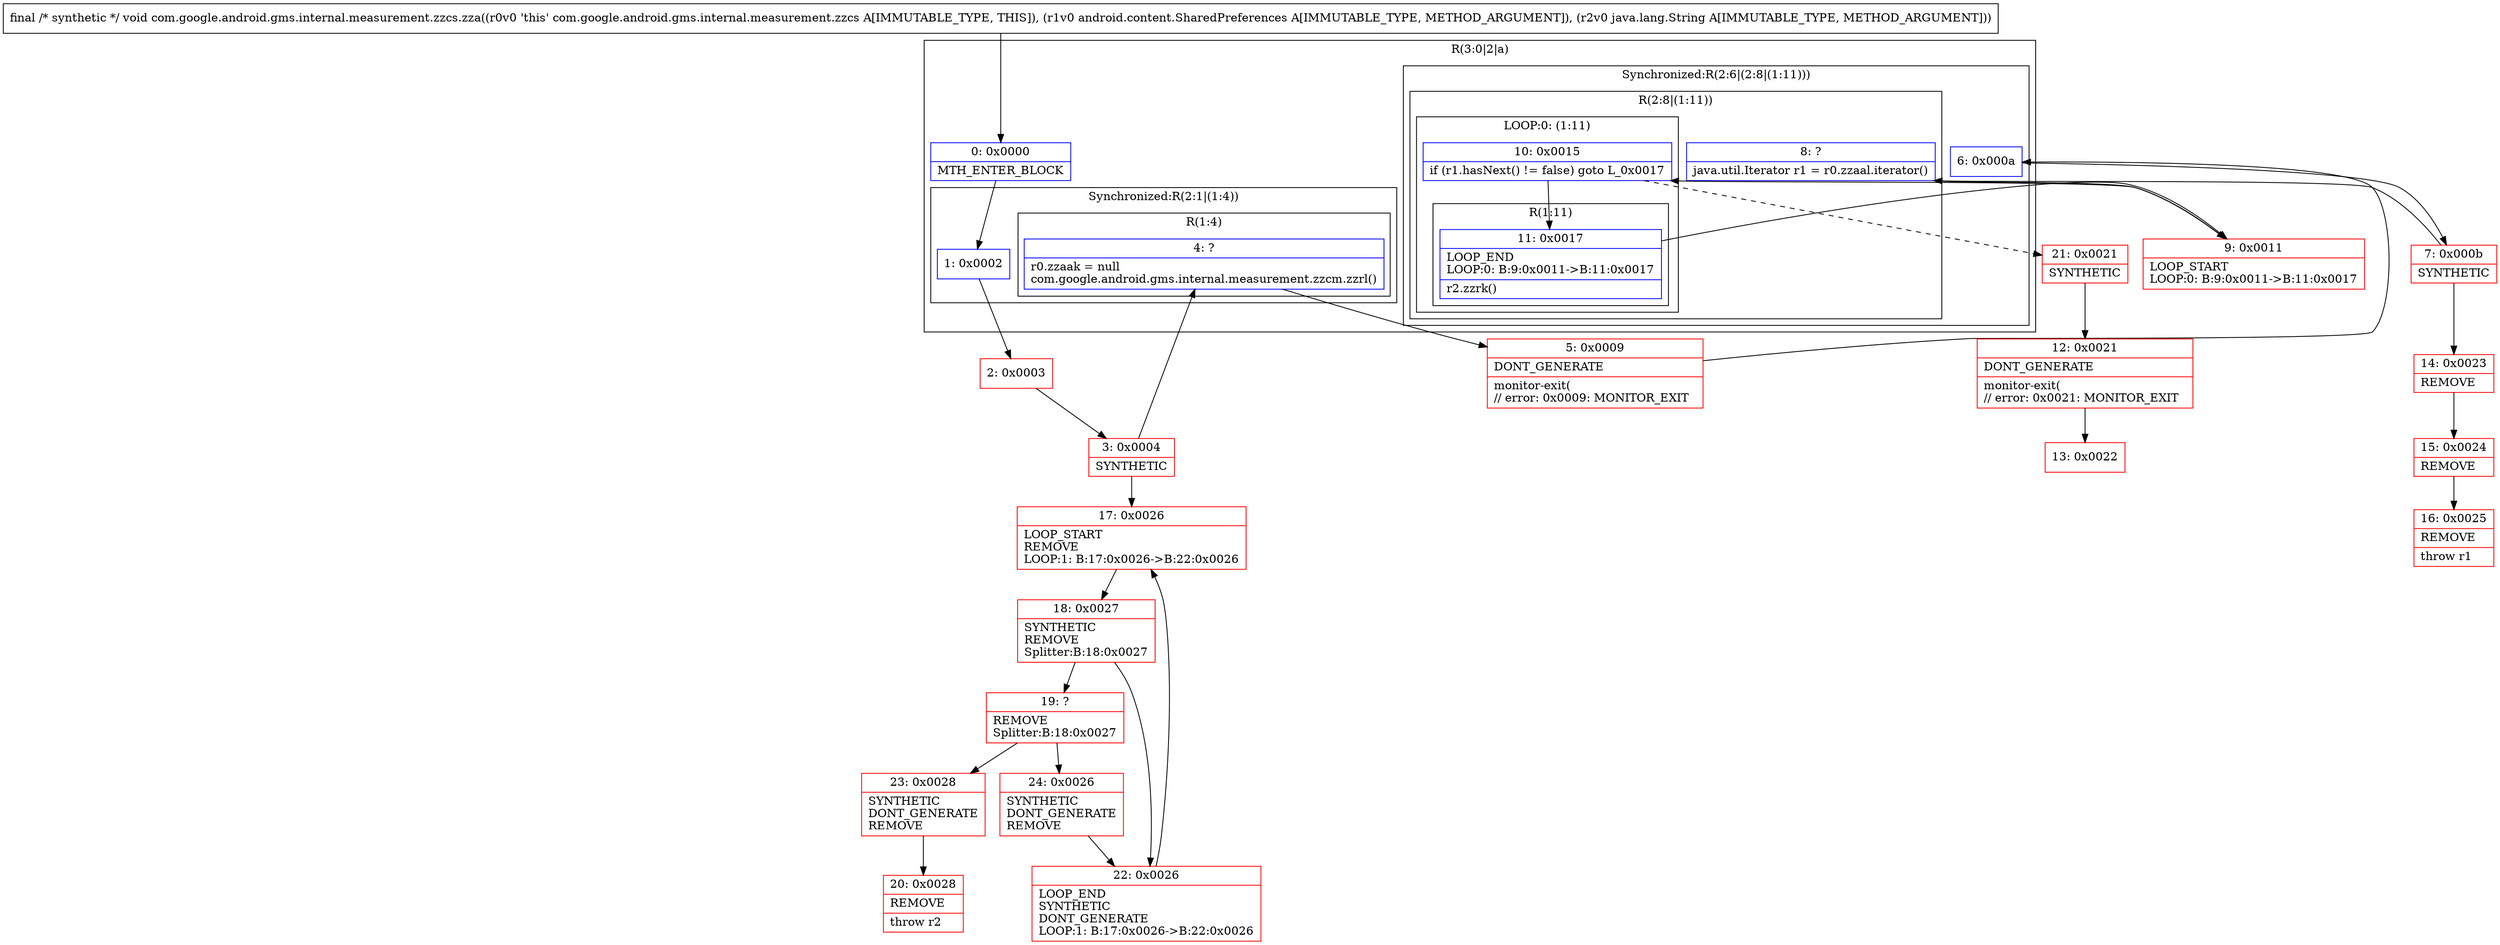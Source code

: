 digraph "CFG forcom.google.android.gms.internal.measurement.zzcs.zza(Landroid\/content\/SharedPreferences;Ljava\/lang\/String;)V" {
subgraph cluster_Region_50361660 {
label = "R(3:0|2|a)";
node [shape=record,color=blue];
Node_0 [shape=record,label="{0\:\ 0x0000|MTH_ENTER_BLOCK\l}"];
subgraph cluster_SynchronizedRegion_1250617704 {
label = "Synchronized:R(2:1|(1:4))";
node [shape=record,color=blue];
Node_1 [shape=record,label="{1\:\ 0x0002}"];
subgraph cluster_Region_670356589 {
label = "R(1:4)";
node [shape=record,color=blue];
Node_4 [shape=record,label="{4\:\ ?|r0.zzaak = null\lcom.google.android.gms.internal.measurement.zzcm.zzrl()\l}"];
}
}
subgraph cluster_SynchronizedRegion_2028085330 {
label = "Synchronized:R(2:6|(2:8|(1:11)))";
node [shape=record,color=blue];
Node_6 [shape=record,label="{6\:\ 0x000a}"];
subgraph cluster_Region_2018186215 {
label = "R(2:8|(1:11))";
node [shape=record,color=blue];
Node_8 [shape=record,label="{8\:\ ?|java.util.Iterator r1 = r0.zzaal.iterator()\l}"];
subgraph cluster_LoopRegion_1696035887 {
label = "LOOP:0: (1:11)";
node [shape=record,color=blue];
Node_10 [shape=record,label="{10\:\ 0x0015|if (r1.hasNext() != false) goto L_0x0017\l}"];
subgraph cluster_Region_1690403676 {
label = "R(1:11)";
node [shape=record,color=blue];
Node_11 [shape=record,label="{11\:\ 0x0017|LOOP_END\lLOOP:0: B:9:0x0011\-\>B:11:0x0017\l|r2.zzrk()\l}"];
}
}
}
}
}
Node_2 [shape=record,color=red,label="{2\:\ 0x0003}"];
Node_3 [shape=record,color=red,label="{3\:\ 0x0004|SYNTHETIC\l}"];
Node_5 [shape=record,color=red,label="{5\:\ 0x0009|DONT_GENERATE\l|monitor\-exit(\l\/\/ error: 0x0009: MONITOR_EXIT  \l}"];
Node_7 [shape=record,color=red,label="{7\:\ 0x000b|SYNTHETIC\l}"];
Node_9 [shape=record,color=red,label="{9\:\ 0x0011|LOOP_START\lLOOP:0: B:9:0x0011\-\>B:11:0x0017\l}"];
Node_12 [shape=record,color=red,label="{12\:\ 0x0021|DONT_GENERATE\l|monitor\-exit(\l\/\/ error: 0x0021: MONITOR_EXIT  \l}"];
Node_13 [shape=record,color=red,label="{13\:\ 0x0022}"];
Node_14 [shape=record,color=red,label="{14\:\ 0x0023|REMOVE\l}"];
Node_15 [shape=record,color=red,label="{15\:\ 0x0024|REMOVE\l}"];
Node_16 [shape=record,color=red,label="{16\:\ 0x0025|REMOVE\l|throw r1\l}"];
Node_17 [shape=record,color=red,label="{17\:\ 0x0026|LOOP_START\lREMOVE\lLOOP:1: B:17:0x0026\-\>B:22:0x0026\l}"];
Node_18 [shape=record,color=red,label="{18\:\ 0x0027|SYNTHETIC\lREMOVE\lSplitter:B:18:0x0027\l}"];
Node_19 [shape=record,color=red,label="{19\:\ ?|REMOVE\lSplitter:B:18:0x0027\l}"];
Node_20 [shape=record,color=red,label="{20\:\ 0x0028|REMOVE\l|throw r2\l}"];
Node_21 [shape=record,color=red,label="{21\:\ 0x0021|SYNTHETIC\l}"];
Node_22 [shape=record,color=red,label="{22\:\ 0x0026|LOOP_END\lSYNTHETIC\lDONT_GENERATE\lLOOP:1: B:17:0x0026\-\>B:22:0x0026\l}"];
Node_23 [shape=record,color=red,label="{23\:\ 0x0028|SYNTHETIC\lDONT_GENERATE\lREMOVE\l}"];
Node_24 [shape=record,color=red,label="{24\:\ 0x0026|SYNTHETIC\lDONT_GENERATE\lREMOVE\l}"];
MethodNode[shape=record,label="{final \/* synthetic *\/ void com.google.android.gms.internal.measurement.zzcs.zza((r0v0 'this' com.google.android.gms.internal.measurement.zzcs A[IMMUTABLE_TYPE, THIS]), (r1v0 android.content.SharedPreferences A[IMMUTABLE_TYPE, METHOD_ARGUMENT]), (r2v0 java.lang.String A[IMMUTABLE_TYPE, METHOD_ARGUMENT])) }"];
MethodNode -> Node_0;
Node_0 -> Node_1;
Node_1 -> Node_2;
Node_4 -> Node_5;
Node_6 -> Node_7;
Node_8 -> Node_9;
Node_10 -> Node_11;
Node_10 -> Node_21[style=dashed];
Node_11 -> Node_9;
Node_2 -> Node_3;
Node_3 -> Node_4;
Node_3 -> Node_17;
Node_5 -> Node_6;
Node_7 -> Node_8;
Node_7 -> Node_14;
Node_9 -> Node_10;
Node_12 -> Node_13;
Node_14 -> Node_15;
Node_15 -> Node_16;
Node_17 -> Node_18;
Node_18 -> Node_19;
Node_18 -> Node_22;
Node_19 -> Node_23;
Node_19 -> Node_24;
Node_21 -> Node_12;
Node_22 -> Node_17;
Node_23 -> Node_20;
Node_24 -> Node_22;
}

